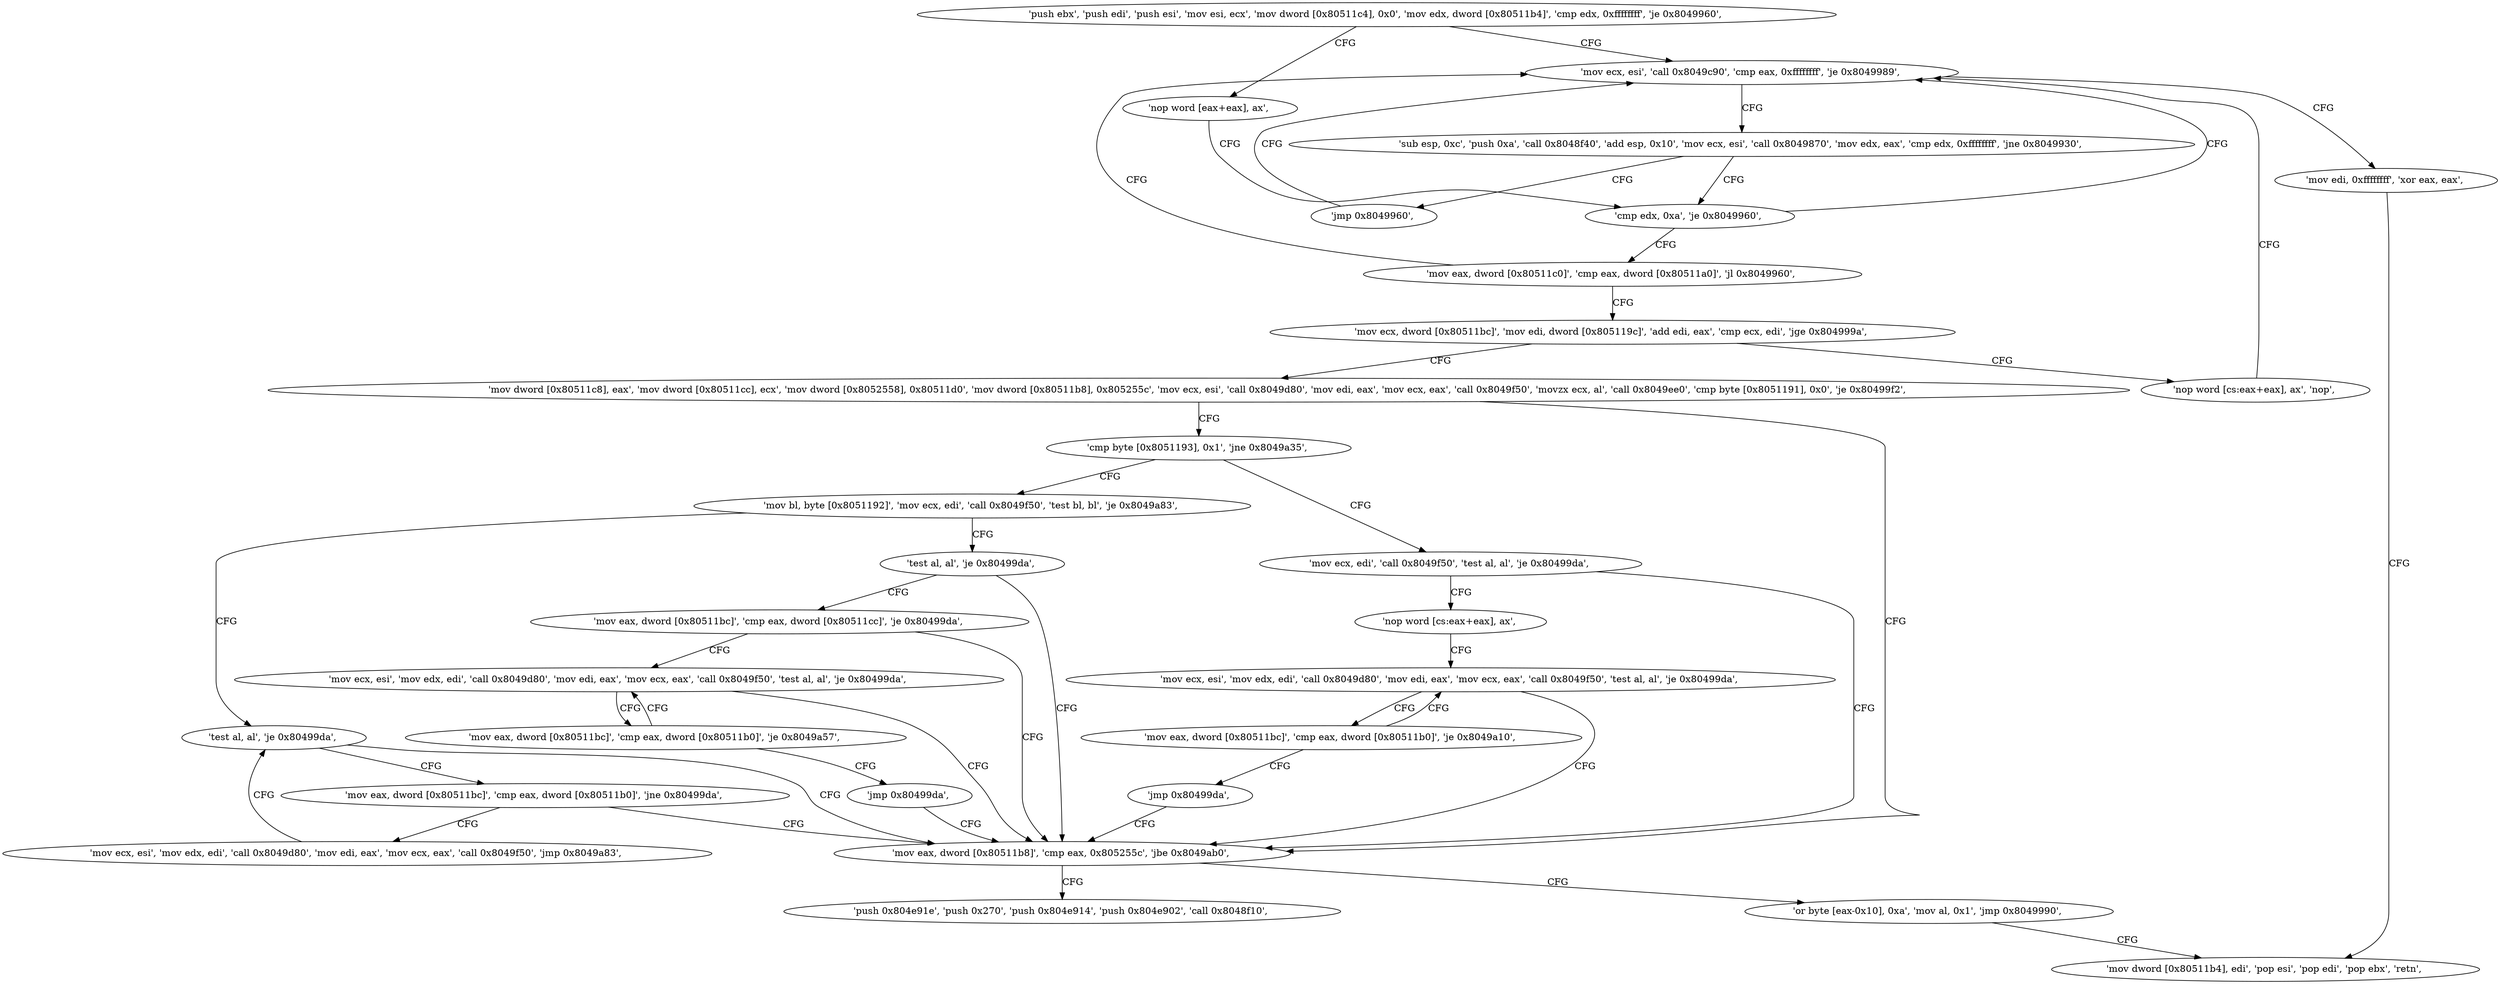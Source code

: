 digraph "func" {
"134519056" [label = "'push ebx', 'push edi', 'push esi', 'mov esi, ecx', 'mov dword [0x80511c4], 0x0', 'mov edx, dword [0x80511b4]', 'cmp edx, 0xffffffff', 'je 0x8049960', " ]
"134519136" [label = "'mov ecx, esi', 'call 0x8049c90', 'cmp eax, 0xffffffff', 'je 0x8049989', " ]
"134519082" [label = "'nop word [eax+eax], ax', " ]
"134519177" [label = "'mov edi, 0xffffffff', 'xor eax, eax', " ]
"134519148" [label = "'sub esp, 0xc', 'push 0xa', 'call 0x8048f40', 'add esp, 0x10', 'mov ecx, esi', 'call 0x8049870', 'mov edx, eax', 'cmp edx, 0xffffffff', 'jne 0x8049930', " ]
"134519088" [label = "'cmp edx, 0xa', 'je 0x8049960', " ]
"134519184" [label = "'mov dword [0x80511b4], edi', 'pop esi', 'pop edi', 'pop ebx', 'retn', " ]
"134519175" [label = "'jmp 0x8049960', " ]
"134519093" [label = "'mov eax, dword [0x80511c0]', 'cmp eax, dword [0x80511a0]', 'jl 0x8049960', " ]
"134519106" [label = "'mov ecx, dword [0x80511bc]', 'mov edi, dword [0x805119c]', 'add edi, eax', 'cmp ecx, edi', 'jge 0x804999a', " ]
"134519194" [label = "'mov dword [0x80511c8], eax', 'mov dword [0x80511cc], ecx', 'mov dword [0x8052558], 0x80511d0', 'mov dword [0x80511b8], 0x805255c', 'mov ecx, esi', 'call 0x8049d80', 'mov edi, eax', 'mov ecx, eax', 'call 0x8049f50', 'movzx ecx, al', 'call 0x8049ee0', 'cmp byte [0x8051191], 0x0', 'je 0x80499f2', " ]
"134519124" [label = "'nop word [cs:eax+eax], ax', 'nop', " ]
"134519282" [label = "'cmp byte [0x8051193], 0x1', 'jne 0x8049a35', " ]
"134519258" [label = "'mov eax, dword [0x80511b8]', 'cmp eax, 0x805255c', 'jbe 0x8049ab0', " ]
"134519349" [label = "'mov bl, byte [0x8051192]', 'mov ecx, edi', 'call 0x8049f50', 'test bl, bl', 'je 0x8049a83', " ]
"134519291" [label = "'mov ecx, edi', 'call 0x8049f50', 'test al, al', 'je 0x80499da', " ]
"134519472" [label = "'push 0x804e91e', 'push 0x270', 'push 0x804e914', 'push 0x804e902', 'call 0x8048f10', " ]
"134519274" [label = "'or byte [eax-0x10], 0xa', 'mov al, 0x1', 'jmp 0x8049990', " ]
"134519427" [label = "'test al, al', 'je 0x80499da', " ]
"134519366" [label = "'test al, al', 'je 0x80499da', " ]
"134519302" [label = "'nop word [cs:eax+eax], ax', " ]
"134519435" [label = "'mov eax, dword [0x80511bc]', 'cmp eax, dword [0x80511b0]', 'jne 0x80499da', " ]
"134519370" [label = "'mov eax, dword [0x80511bc]', 'cmp eax, dword [0x80511cc]', 'je 0x80499da', " ]
"134519312" [label = "'mov ecx, esi', 'mov edx, edi', 'call 0x8049d80', 'mov edi, eax', 'mov ecx, eax', 'call 0x8049f50', 'test al, al', 'je 0x80499da', " ]
"134519452" [label = "'mov ecx, esi', 'mov edx, edi', 'call 0x8049d80', 'mov edi, eax', 'mov ecx, eax', 'call 0x8049f50', 'jmp 0x8049a83', " ]
"134519383" [label = "'mov ecx, esi', 'mov edx, edi', 'call 0x8049d80', 'mov edi, eax', 'mov ecx, eax', 'call 0x8049f50', 'test al, al', 'je 0x80499da', " ]
"134519334" [label = "'mov eax, dword [0x80511bc]', 'cmp eax, dword [0x80511b0]', 'je 0x8049a10', " ]
"134519347" [label = "'jmp 0x80499da', " ]
"134519409" [label = "'mov eax, dword [0x80511bc]', 'cmp eax, dword [0x80511b0]', 'je 0x8049a57', " ]
"134519422" [label = "'jmp 0x80499da', " ]
"134519056" -> "134519136" [ label = "CFG" ]
"134519056" -> "134519082" [ label = "CFG" ]
"134519136" -> "134519177" [ label = "CFG" ]
"134519136" -> "134519148" [ label = "CFG" ]
"134519082" -> "134519088" [ label = "CFG" ]
"134519177" -> "134519184" [ label = "CFG" ]
"134519148" -> "134519088" [ label = "CFG" ]
"134519148" -> "134519175" [ label = "CFG" ]
"134519088" -> "134519136" [ label = "CFG" ]
"134519088" -> "134519093" [ label = "CFG" ]
"134519175" -> "134519136" [ label = "CFG" ]
"134519093" -> "134519136" [ label = "CFG" ]
"134519093" -> "134519106" [ label = "CFG" ]
"134519106" -> "134519194" [ label = "CFG" ]
"134519106" -> "134519124" [ label = "CFG" ]
"134519194" -> "134519282" [ label = "CFG" ]
"134519194" -> "134519258" [ label = "CFG" ]
"134519124" -> "134519136" [ label = "CFG" ]
"134519282" -> "134519349" [ label = "CFG" ]
"134519282" -> "134519291" [ label = "CFG" ]
"134519258" -> "134519472" [ label = "CFG" ]
"134519258" -> "134519274" [ label = "CFG" ]
"134519349" -> "134519427" [ label = "CFG" ]
"134519349" -> "134519366" [ label = "CFG" ]
"134519291" -> "134519258" [ label = "CFG" ]
"134519291" -> "134519302" [ label = "CFG" ]
"134519274" -> "134519184" [ label = "CFG" ]
"134519427" -> "134519258" [ label = "CFG" ]
"134519427" -> "134519435" [ label = "CFG" ]
"134519366" -> "134519258" [ label = "CFG" ]
"134519366" -> "134519370" [ label = "CFG" ]
"134519302" -> "134519312" [ label = "CFG" ]
"134519435" -> "134519258" [ label = "CFG" ]
"134519435" -> "134519452" [ label = "CFG" ]
"134519370" -> "134519258" [ label = "CFG" ]
"134519370" -> "134519383" [ label = "CFG" ]
"134519312" -> "134519258" [ label = "CFG" ]
"134519312" -> "134519334" [ label = "CFG" ]
"134519452" -> "134519427" [ label = "CFG" ]
"134519383" -> "134519258" [ label = "CFG" ]
"134519383" -> "134519409" [ label = "CFG" ]
"134519334" -> "134519312" [ label = "CFG" ]
"134519334" -> "134519347" [ label = "CFG" ]
"134519347" -> "134519258" [ label = "CFG" ]
"134519409" -> "134519383" [ label = "CFG" ]
"134519409" -> "134519422" [ label = "CFG" ]
"134519422" -> "134519258" [ label = "CFG" ]
}
